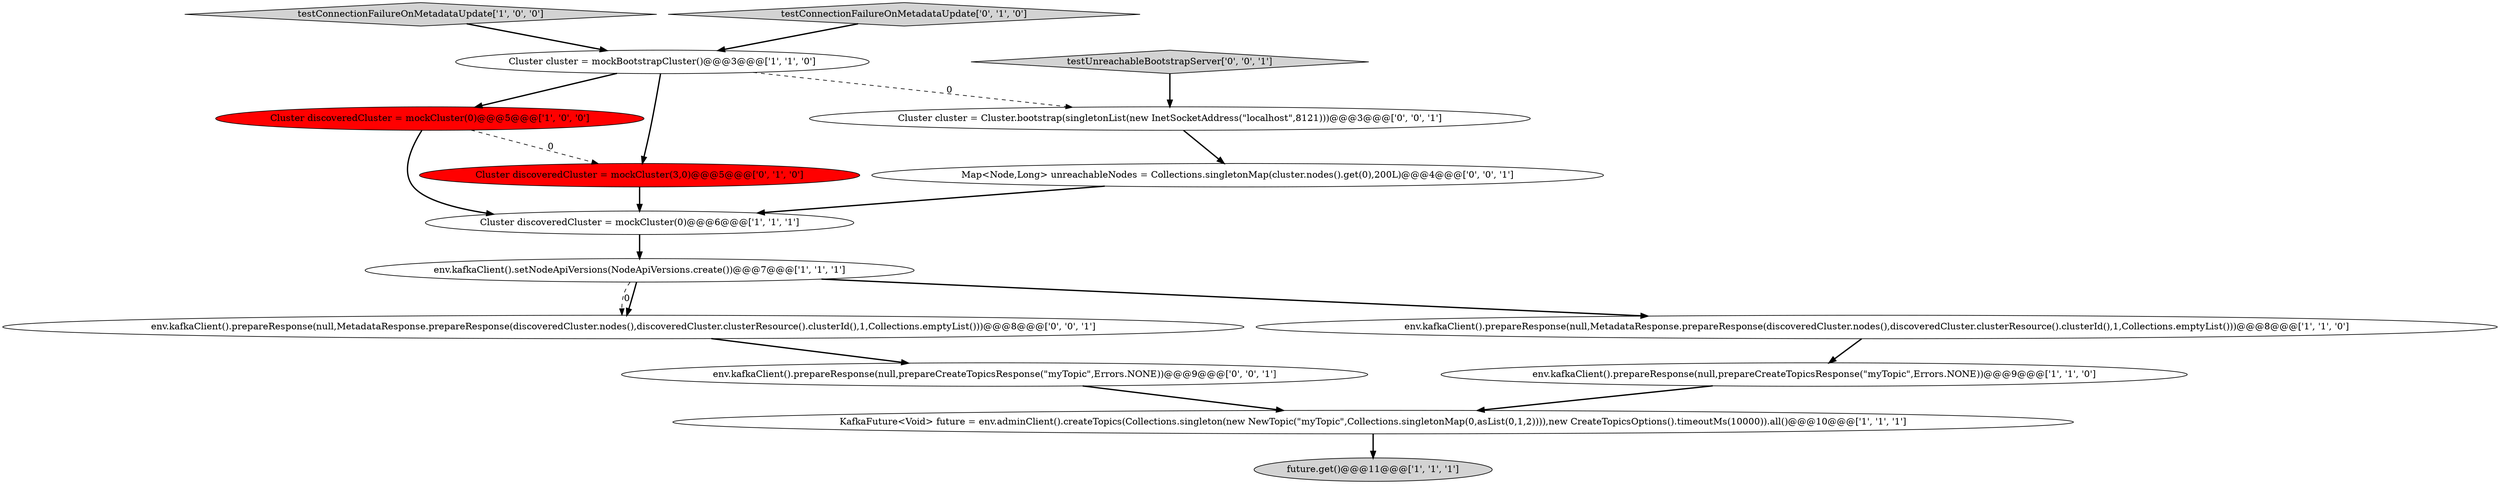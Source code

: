 digraph {
5 [style = filled, label = "testConnectionFailureOnMetadataUpdate['1', '0', '0']", fillcolor = lightgray, shape = diamond image = "AAA0AAABBB1BBB"];
10 [style = filled, label = "testConnectionFailureOnMetadataUpdate['0', '1', '0']", fillcolor = lightgray, shape = diamond image = "AAA0AAABBB2BBB"];
2 [style = filled, label = "KafkaFuture<Void> future = env.adminClient().createTopics(Collections.singleton(new NewTopic(\"myTopic\",Collections.singletonMap(0,asList(0,1,2)))),new CreateTopicsOptions().timeoutMs(10000)).all()@@@10@@@['1', '1', '1']", fillcolor = white, shape = ellipse image = "AAA0AAABBB1BBB"];
0 [style = filled, label = "env.kafkaClient().setNodeApiVersions(NodeApiVersions.create())@@@7@@@['1', '1', '1']", fillcolor = white, shape = ellipse image = "AAA0AAABBB1BBB"];
12 [style = filled, label = "Cluster cluster = Cluster.bootstrap(singletonList(new InetSocketAddress(\"localhost\",8121)))@@@3@@@['0', '0', '1']", fillcolor = white, shape = ellipse image = "AAA0AAABBB3BBB"];
3 [style = filled, label = "Cluster cluster = mockBootstrapCluster()@@@3@@@['1', '1', '0']", fillcolor = white, shape = ellipse image = "AAA0AAABBB1BBB"];
7 [style = filled, label = "Cluster discoveredCluster = mockCluster(0)@@@5@@@['1', '0', '0']", fillcolor = red, shape = ellipse image = "AAA1AAABBB1BBB"];
9 [style = filled, label = "Cluster discoveredCluster = mockCluster(3,0)@@@5@@@['0', '1', '0']", fillcolor = red, shape = ellipse image = "AAA1AAABBB2BBB"];
15 [style = filled, label = "Map<Node,Long> unreachableNodes = Collections.singletonMap(cluster.nodes().get(0),200L)@@@4@@@['0', '0', '1']", fillcolor = white, shape = ellipse image = "AAA0AAABBB3BBB"];
13 [style = filled, label = "testUnreachableBootstrapServer['0', '0', '1']", fillcolor = lightgray, shape = diamond image = "AAA0AAABBB3BBB"];
4 [style = filled, label = "future.get()@@@11@@@['1', '1', '1']", fillcolor = lightgray, shape = ellipse image = "AAA0AAABBB1BBB"];
8 [style = filled, label = "Cluster discoveredCluster = mockCluster(0)@@@6@@@['1', '1', '1']", fillcolor = white, shape = ellipse image = "AAA0AAABBB1BBB"];
14 [style = filled, label = "env.kafkaClient().prepareResponse(null,MetadataResponse.prepareResponse(discoveredCluster.nodes(),discoveredCluster.clusterResource().clusterId(),1,Collections.emptyList()))@@@8@@@['0', '0', '1']", fillcolor = white, shape = ellipse image = "AAA0AAABBB3BBB"];
6 [style = filled, label = "env.kafkaClient().prepareResponse(null,prepareCreateTopicsResponse(\"myTopic\",Errors.NONE))@@@9@@@['1', '1', '0']", fillcolor = white, shape = ellipse image = "AAA0AAABBB1BBB"];
11 [style = filled, label = "env.kafkaClient().prepareResponse(null,prepareCreateTopicsResponse(\"myTopic\",Errors.NONE))@@@9@@@['0', '0', '1']", fillcolor = white, shape = ellipse image = "AAA0AAABBB3BBB"];
1 [style = filled, label = "env.kafkaClient().prepareResponse(null,MetadataResponse.prepareResponse(discoveredCluster.nodes(),discoveredCluster.clusterResource().clusterId(),1,Collections.emptyList()))@@@8@@@['1', '1', '0']", fillcolor = white, shape = ellipse image = "AAA0AAABBB1BBB"];
8->0 [style = bold, label=""];
5->3 [style = bold, label=""];
3->9 [style = bold, label=""];
0->14 [style = dashed, label="0"];
10->3 [style = bold, label=""];
0->14 [style = bold, label=""];
1->6 [style = bold, label=""];
13->12 [style = bold, label=""];
3->12 [style = dashed, label="0"];
3->7 [style = bold, label=""];
7->8 [style = bold, label=""];
9->8 [style = bold, label=""];
2->4 [style = bold, label=""];
12->15 [style = bold, label=""];
0->1 [style = bold, label=""];
15->8 [style = bold, label=""];
14->11 [style = bold, label=""];
11->2 [style = bold, label=""];
7->9 [style = dashed, label="0"];
6->2 [style = bold, label=""];
}
